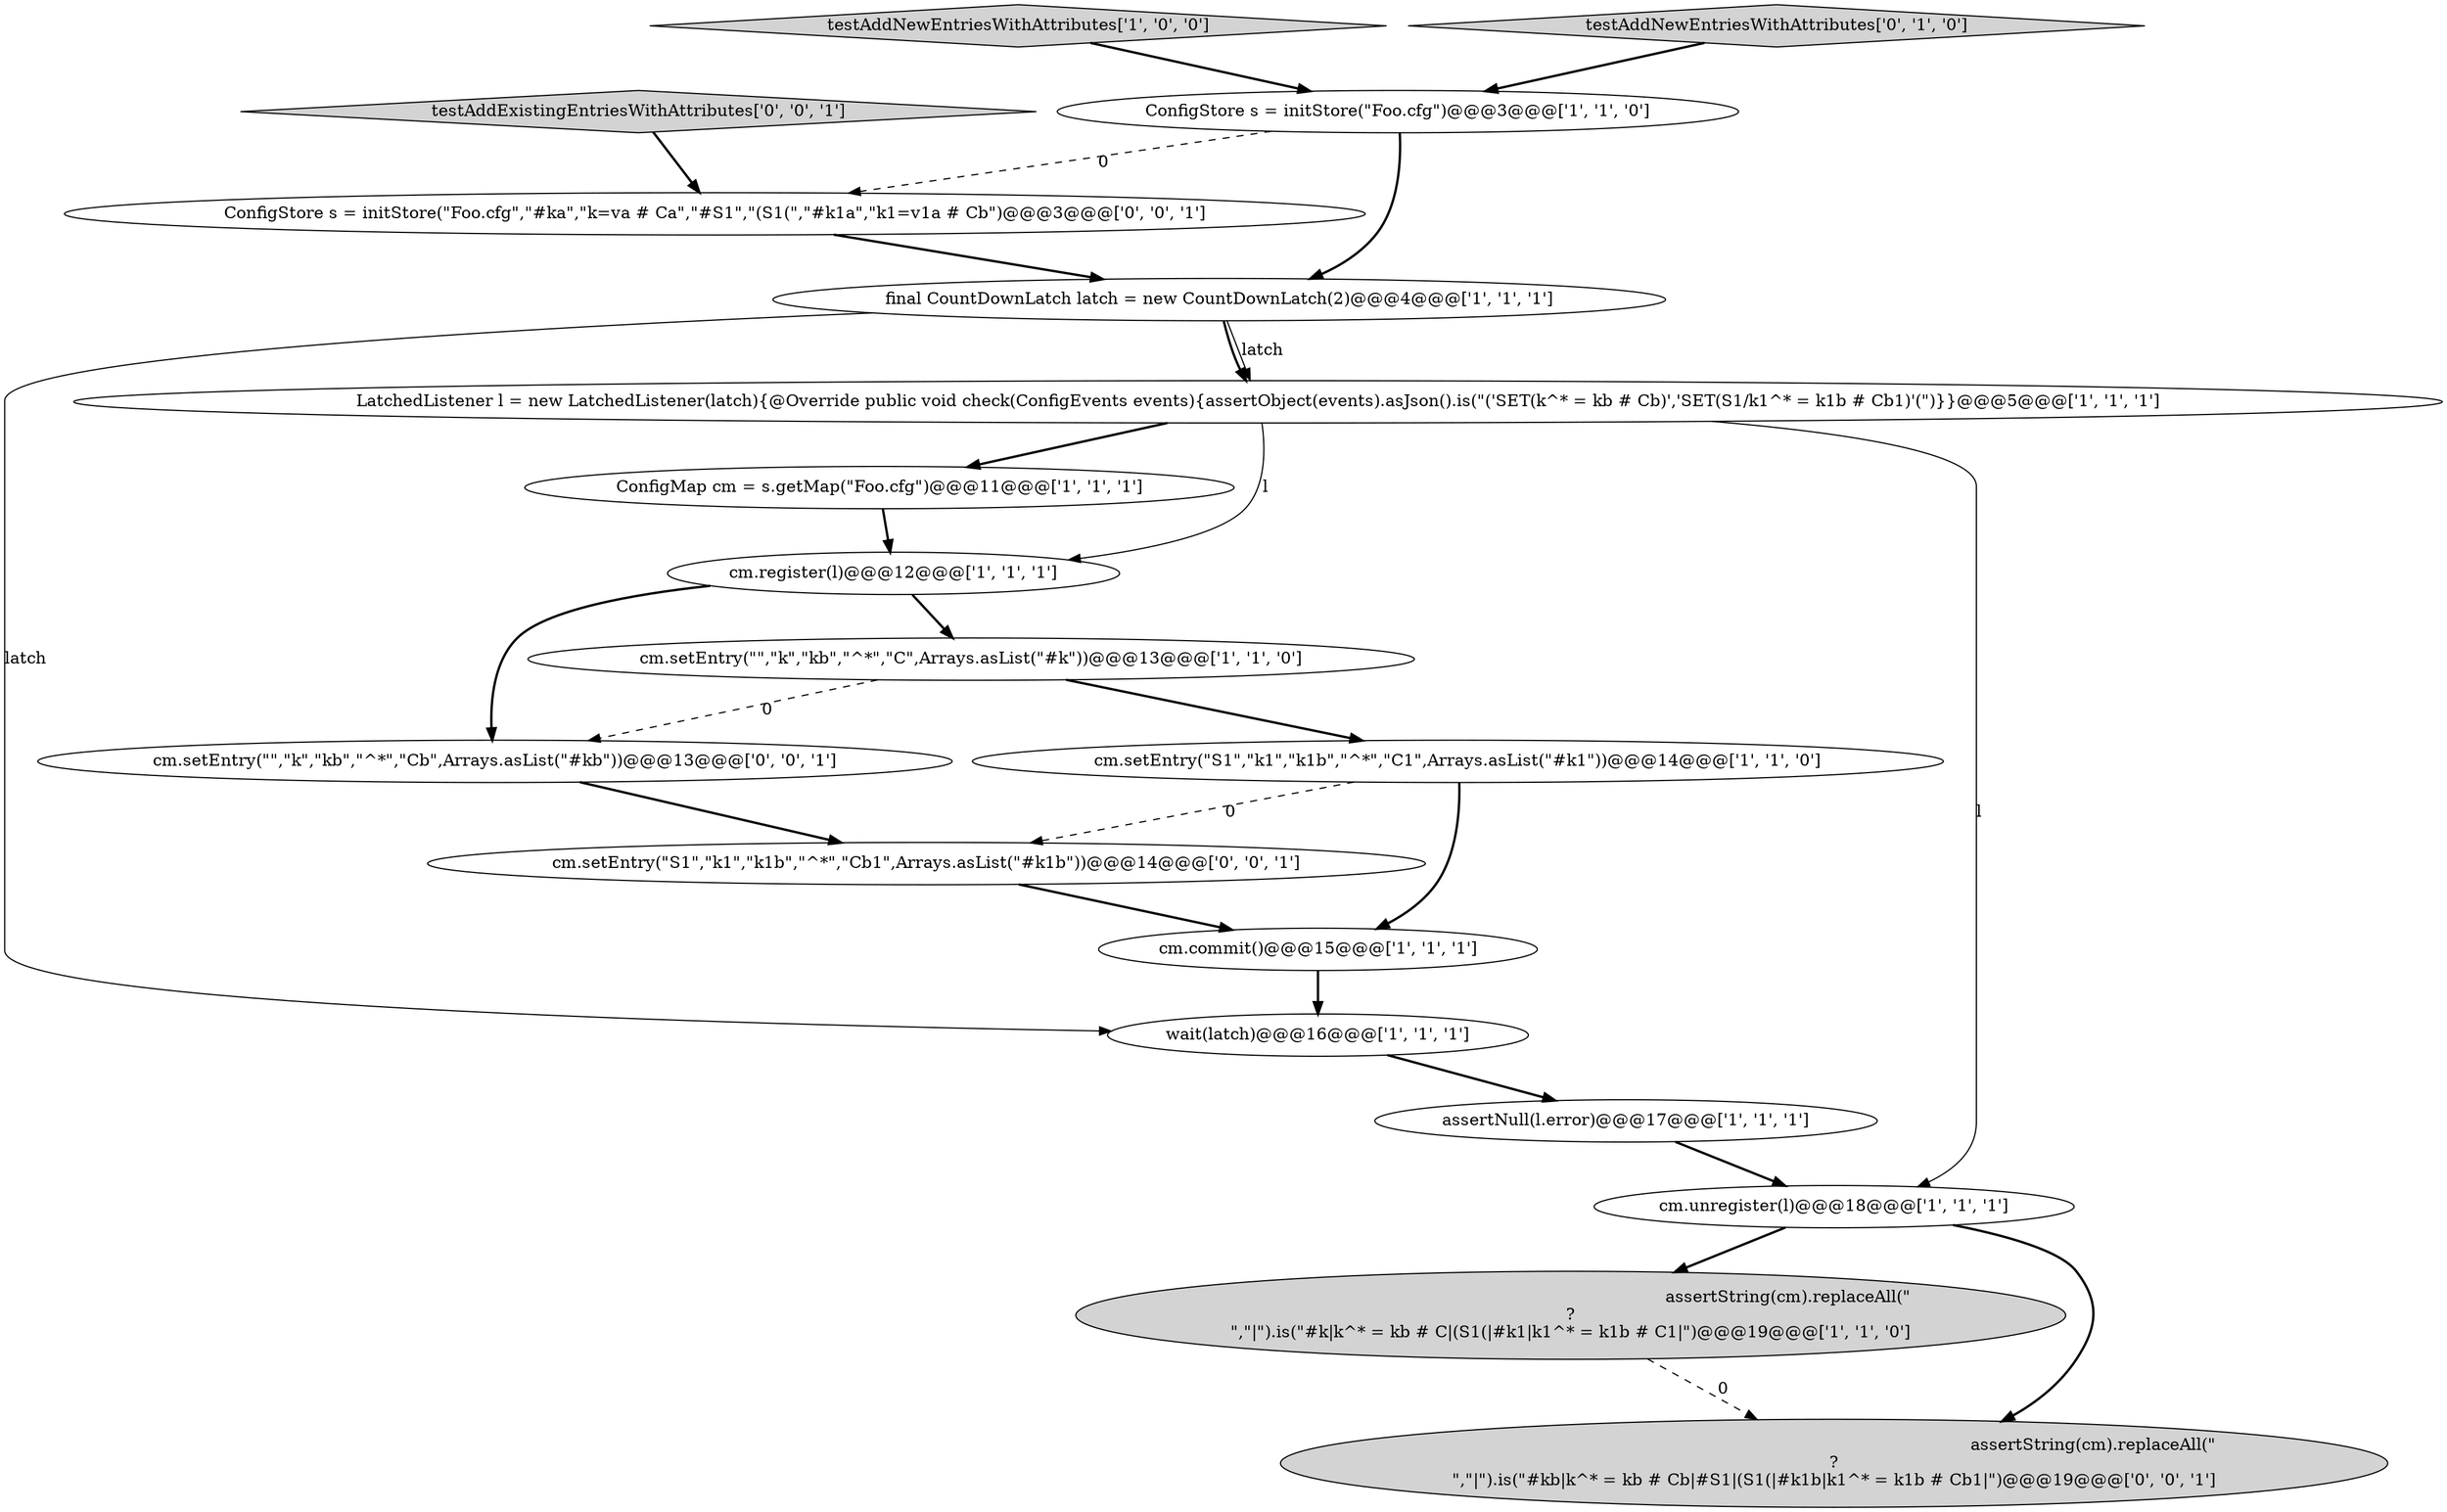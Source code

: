 digraph {
8 [style = filled, label = "cm.setEntry(\"S1\",\"k1\",\"k1b\",\"^*\",\"C1\",Arrays.asList(\"#k1\"))@@@14@@@['1', '1', '0']", fillcolor = white, shape = ellipse image = "AAA0AAABBB1BBB"];
1 [style = filled, label = "assertString(cm).replaceAll(\"\r?\n\",\"|\").is(\"#k|k^* = kb # C|(S1(|#k1|k1^* = k1b # C1|\")@@@19@@@['1', '1', '0']", fillcolor = lightgray, shape = ellipse image = "AAA0AAABBB1BBB"];
0 [style = filled, label = "assertNull(l.error)@@@17@@@['1', '1', '1']", fillcolor = white, shape = ellipse image = "AAA0AAABBB1BBB"];
3 [style = filled, label = "wait(latch)@@@16@@@['1', '1', '1']", fillcolor = white, shape = ellipse image = "AAA0AAABBB1BBB"];
2 [style = filled, label = "final CountDownLatch latch = new CountDownLatch(2)@@@4@@@['1', '1', '1']", fillcolor = white, shape = ellipse image = "AAA0AAABBB1BBB"];
5 [style = filled, label = "testAddNewEntriesWithAttributes['1', '0', '0']", fillcolor = lightgray, shape = diamond image = "AAA0AAABBB1BBB"];
6 [style = filled, label = "cm.setEntry(\"\",\"k\",\"kb\",\"^*\",\"C\",Arrays.asList(\"#k\"))@@@13@@@['1', '1', '0']", fillcolor = white, shape = ellipse image = "AAA0AAABBB1BBB"];
9 [style = filled, label = "ConfigMap cm = s.getMap(\"Foo.cfg\")@@@11@@@['1', '1', '1']", fillcolor = white, shape = ellipse image = "AAA0AAABBB1BBB"];
10 [style = filled, label = "ConfigStore s = initStore(\"Foo.cfg\")@@@3@@@['1', '1', '0']", fillcolor = white, shape = ellipse image = "AAA0AAABBB1BBB"];
11 [style = filled, label = "cm.register(l)@@@12@@@['1', '1', '1']", fillcolor = white, shape = ellipse image = "AAA0AAABBB1BBB"];
15 [style = filled, label = "cm.setEntry(\"S1\",\"k1\",\"k1b\",\"^*\",\"Cb1\",Arrays.asList(\"#k1b\"))@@@14@@@['0', '0', '1']", fillcolor = white, shape = ellipse image = "AAA0AAABBB3BBB"];
16 [style = filled, label = "cm.setEntry(\"\",\"k\",\"kb\",\"^*\",\"Cb\",Arrays.asList(\"#kb\"))@@@13@@@['0', '0', '1']", fillcolor = white, shape = ellipse image = "AAA0AAABBB3BBB"];
18 [style = filled, label = "testAddExistingEntriesWithAttributes['0', '0', '1']", fillcolor = lightgray, shape = diamond image = "AAA0AAABBB3BBB"];
13 [style = filled, label = "testAddNewEntriesWithAttributes['0', '1', '0']", fillcolor = lightgray, shape = diamond image = "AAA0AAABBB2BBB"];
4 [style = filled, label = "cm.commit()@@@15@@@['1', '1', '1']", fillcolor = white, shape = ellipse image = "AAA0AAABBB1BBB"];
17 [style = filled, label = "assertString(cm).replaceAll(\"\r?\n\",\"|\").is(\"#kb|k^* = kb # Cb|#S1|(S1(|#k1b|k1^* = k1b # Cb1|\")@@@19@@@['0', '0', '1']", fillcolor = lightgray, shape = ellipse image = "AAA0AAABBB3BBB"];
12 [style = filled, label = "cm.unregister(l)@@@18@@@['1', '1', '1']", fillcolor = white, shape = ellipse image = "AAA0AAABBB1BBB"];
14 [style = filled, label = "ConfigStore s = initStore(\"Foo.cfg\",\"#ka\",\"k=va # Ca\",\"#S1\",\"(S1(\",\"#k1a\",\"k1=v1a # Cb\")@@@3@@@['0', '0', '1']", fillcolor = white, shape = ellipse image = "AAA0AAABBB3BBB"];
7 [style = filled, label = "LatchedListener l = new LatchedListener(latch){@Override public void check(ConfigEvents events){assertObject(events).asJson().is(\"('SET(k^* = kb # Cb)','SET(S1/k1^* = k1b # Cb1)'(\")}}@@@5@@@['1', '1', '1']", fillcolor = white, shape = ellipse image = "AAA0AAABBB1BBB"];
13->10 [style = bold, label=""];
5->10 [style = bold, label=""];
4->3 [style = bold, label=""];
11->16 [style = bold, label=""];
16->15 [style = bold, label=""];
2->3 [style = solid, label="latch"];
9->11 [style = bold, label=""];
2->7 [style = solid, label="latch"];
0->12 [style = bold, label=""];
11->6 [style = bold, label=""];
8->15 [style = dashed, label="0"];
12->17 [style = bold, label=""];
12->1 [style = bold, label=""];
7->11 [style = solid, label="l"];
3->0 [style = bold, label=""];
7->9 [style = bold, label=""];
6->16 [style = dashed, label="0"];
1->17 [style = dashed, label="0"];
6->8 [style = bold, label=""];
15->4 [style = bold, label=""];
7->12 [style = solid, label="l"];
10->2 [style = bold, label=""];
14->2 [style = bold, label=""];
2->7 [style = bold, label=""];
8->4 [style = bold, label=""];
18->14 [style = bold, label=""];
10->14 [style = dashed, label="0"];
}
